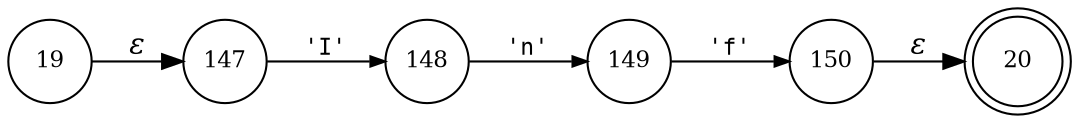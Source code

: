 digraph ATN {
rankdir=LR;
s20[fontsize=11, label="20", shape=doublecircle, fixedsize=true, width=.6];
s19[fontsize=11,label="19", shape=circle, fixedsize=true, width=.55, peripheries=1];
s147[fontsize=11,label="147", shape=circle, fixedsize=true, width=.55, peripheries=1];
s148[fontsize=11,label="148", shape=circle, fixedsize=true, width=.55, peripheries=1];
s149[fontsize=11,label="149", shape=circle, fixedsize=true, width=.55, peripheries=1];
s150[fontsize=11,label="150", shape=circle, fixedsize=true, width=.55, peripheries=1];
s19 -> s147 [fontname="Times-Italic", label="&epsilon;"];
s147 -> s148 [fontsize=11, fontname="Courier", arrowsize=.7, label = "'I'", arrowhead = normal];
s148 -> s149 [fontsize=11, fontname="Courier", arrowsize=.7, label = "'n'", arrowhead = normal];
s149 -> s150 [fontsize=11, fontname="Courier", arrowsize=.7, label = "'f'", arrowhead = normal];
s150 -> s20 [fontname="Times-Italic", label="&epsilon;"];
}